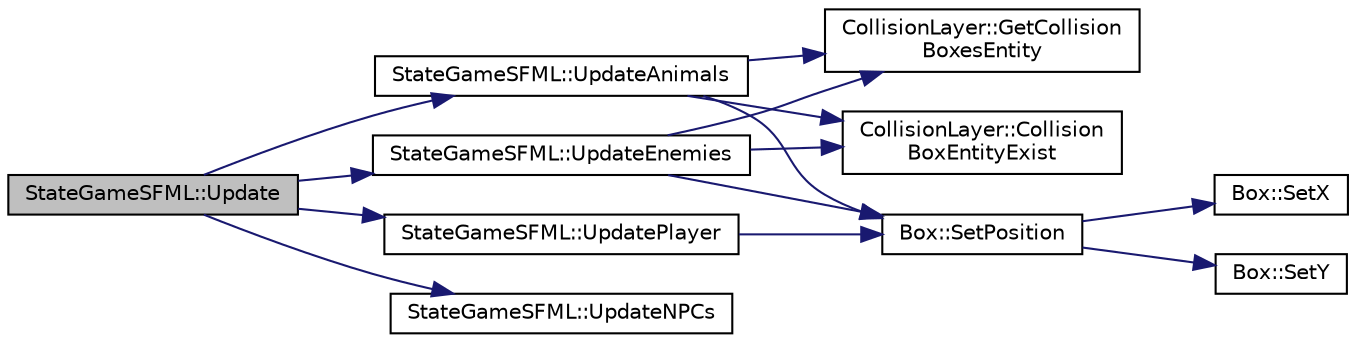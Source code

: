 digraph "StateGameSFML::Update"
{
 // LATEX_PDF_SIZE
  bgcolor="transparent";
  edge [fontname="Helvetica",fontsize="10",labelfontname="Helvetica",labelfontsize="10"];
  node [fontname="Helvetica",fontsize="10",shape=record];
  rankdir="LR";
  Node1 [label="StateGameSFML::Update",height=0.2,width=0.4,color="black", fillcolor="grey75", style="filled", fontcolor="black",tooltip="Fonction de mise à jour du State."];
  Node1 -> Node2 [color="midnightblue",fontsize="10",style="solid",fontname="Helvetica"];
  Node2 [label="StateGameSFML::UpdateAnimals",height=0.2,width=0.4,color="black",URL="$classStateGameSFML.html#ac366941243b495e81764d9d3e234ae69",tooltip=" "];
  Node2 -> Node3 [color="midnightblue",fontsize="10",style="solid",fontname="Helvetica"];
  Node3 [label="CollisionLayer::Collision\lBoxEntityExist",height=0.2,width=0.4,color="black",URL="$classCollisionLayer.html#afb66a7971431ff144d9cf60dc38d01fd",tooltip="Permet de savoir si une clé existe."];
  Node2 -> Node4 [color="midnightblue",fontsize="10",style="solid",fontname="Helvetica"];
  Node4 [label="CollisionLayer::GetCollision\lBoxesEntity",height=0.2,width=0.4,color="black",URL="$classCollisionLayer.html#a88cf3f7e5b55058df61d24f199c54b5b",tooltip="Fonction permettant de récupérer les CollisionBox des entités de l'objet."];
  Node2 -> Node5 [color="midnightblue",fontsize="10",style="solid",fontname="Helvetica"];
  Node5 [label="Box::SetPosition",height=0.2,width=0.4,color="black",URL="$classBox.html#a0f3f1e3acf82ac45cccb611be4b79206",tooltip="Modifie la position de la Box par celle en paramètre."];
  Node5 -> Node6 [color="midnightblue",fontsize="10",style="solid",fontname="Helvetica"];
  Node6 [label="Box::SetX",height=0.2,width=0.4,color="black",URL="$classBox.html#aebb3d713f415ee36e6c245c45053223c",tooltip="Modifie la position sur l'axe horizontal."];
  Node5 -> Node7 [color="midnightblue",fontsize="10",style="solid",fontname="Helvetica"];
  Node7 [label="Box::SetY",height=0.2,width=0.4,color="black",URL="$classBox.html#a05649a7f4b8aa9c0524141672f6edfea",tooltip="Modifie la position sur l'axe vertical."];
  Node1 -> Node8 [color="midnightblue",fontsize="10",style="solid",fontname="Helvetica"];
  Node8 [label="StateGameSFML::UpdateEnemies",height=0.2,width=0.4,color="black",URL="$classStateGameSFML.html#a11a34aefe47e9f0d1fcfc9130c9f1d27",tooltip="Met à jour les données correspondant aux ennemis."];
  Node8 -> Node3 [color="midnightblue",fontsize="10",style="solid",fontname="Helvetica"];
  Node8 -> Node4 [color="midnightblue",fontsize="10",style="solid",fontname="Helvetica"];
  Node8 -> Node5 [color="midnightblue",fontsize="10",style="solid",fontname="Helvetica"];
  Node1 -> Node9 [color="midnightblue",fontsize="10",style="solid",fontname="Helvetica"];
  Node9 [label="StateGameSFML::UpdateNPCs",height=0.2,width=0.4,color="black",URL="$classStateGameSFML.html#ae4fe7bfafedf61d28cc6db3608dd2bd9",tooltip="Met à jour les données correspondant aux PNJ."];
  Node1 -> Node10 [color="midnightblue",fontsize="10",style="solid",fontname="Helvetica"];
  Node10 [label="StateGameSFML::UpdatePlayer",height=0.2,width=0.4,color="black",URL="$classStateGameSFML.html#a954213023746cb5187490fd1f2c806bc",tooltip="Met à jour les données correspondant au joueur."];
  Node10 -> Node5 [color="midnightblue",fontsize="10",style="solid",fontname="Helvetica"];
}
